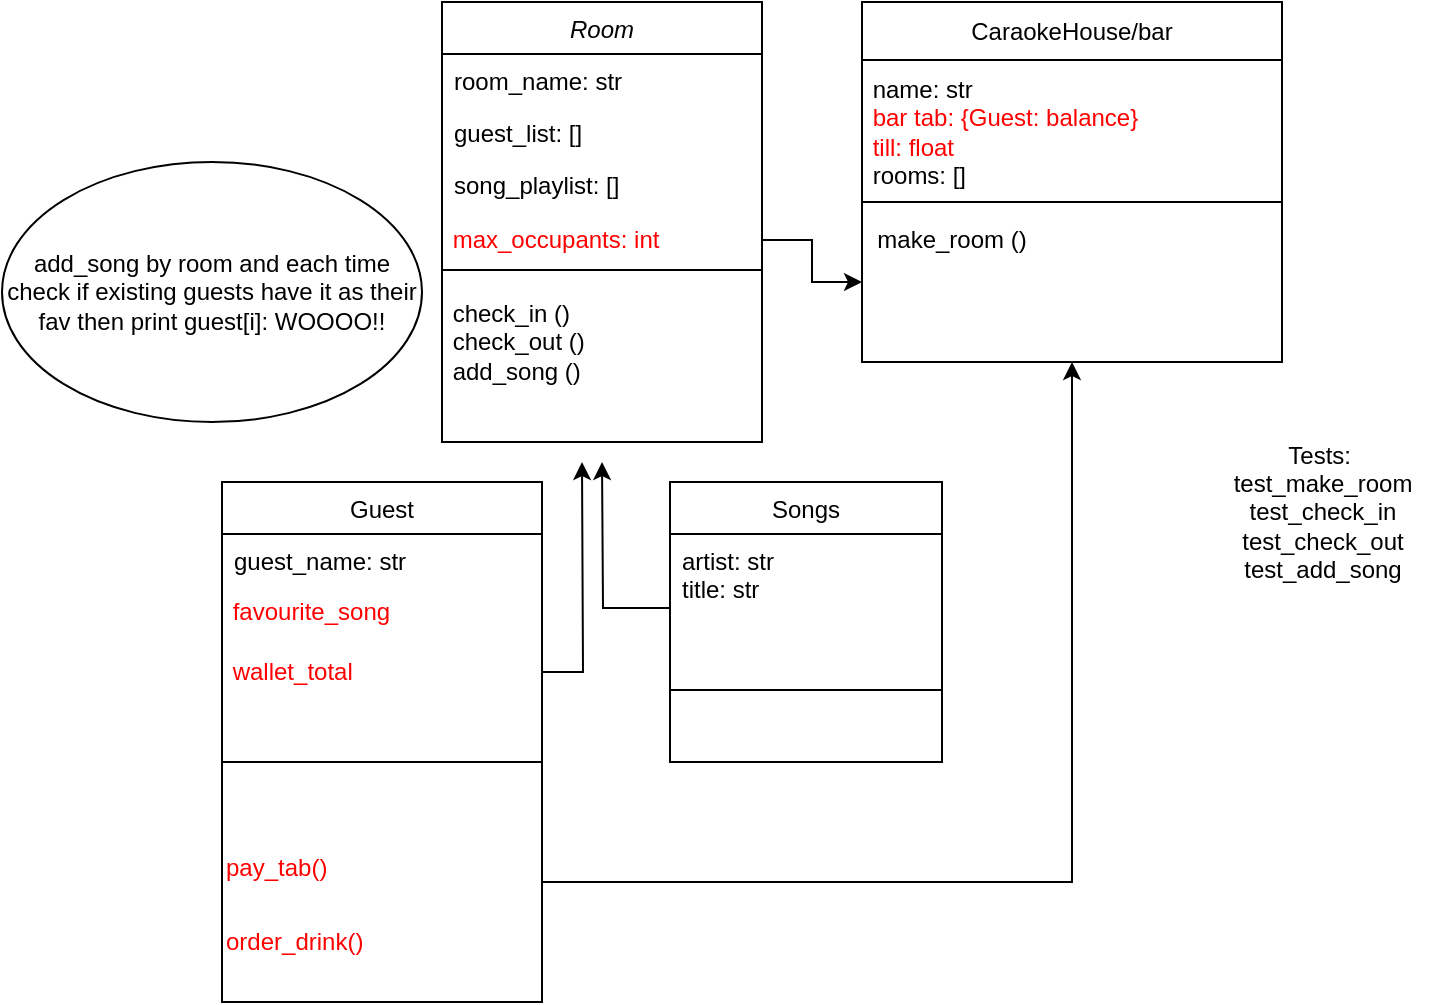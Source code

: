 <mxfile version="21.0.2" type="device"><diagram id="C5RBs43oDa-KdzZeNtuy" name="Page-1"><mxGraphModel dx="794" dy="417" grid="1" gridSize="10" guides="1" tooltips="1" connect="1" arrows="1" fold="1" page="1" pageScale="1" pageWidth="827" pageHeight="1169" math="0" shadow="0"><root><mxCell id="WIyWlLk6GJQsqaUBKTNV-0"/><mxCell id="WIyWlLk6GJQsqaUBKTNV-1" parent="WIyWlLk6GJQsqaUBKTNV-0"/><mxCell id="zkfFHV4jXpPFQw0GAbJ--0" value="Room" style="swimlane;fontStyle=2;align=center;verticalAlign=top;childLayout=stackLayout;horizontal=1;startSize=26;horizontalStack=0;resizeParent=1;resizeLast=0;collapsible=1;marginBottom=0;rounded=0;shadow=0;strokeWidth=1;" parent="WIyWlLk6GJQsqaUBKTNV-1" vertex="1"><mxGeometry x="220" y="120" width="160" height="134" as="geometry"><mxRectangle x="230" y="140" width="160" height="26" as="alternateBounds"/></mxGeometry></mxCell><mxCell id="zkfFHV4jXpPFQw0GAbJ--1" value="room_name: str" style="text;align=left;verticalAlign=top;spacingLeft=4;spacingRight=4;overflow=hidden;rotatable=0;points=[[0,0.5],[1,0.5]];portConstraint=eastwest;" parent="zkfFHV4jXpPFQw0GAbJ--0" vertex="1"><mxGeometry y="26" width="160" height="26" as="geometry"/></mxCell><mxCell id="zkfFHV4jXpPFQw0GAbJ--2" value="guest_list: []" style="text;align=left;verticalAlign=top;spacingLeft=4;spacingRight=4;overflow=hidden;rotatable=0;points=[[0,0.5],[1,0.5]];portConstraint=eastwest;rounded=0;shadow=0;html=0;" parent="zkfFHV4jXpPFQw0GAbJ--0" vertex="1"><mxGeometry y="52" width="160" height="26" as="geometry"/></mxCell><mxCell id="zkfFHV4jXpPFQw0GAbJ--3" value="song_playlist: []" style="text;align=left;verticalAlign=top;spacingLeft=4;spacingRight=4;overflow=hidden;rotatable=0;points=[[0,0.5],[1,0.5]];portConstraint=eastwest;rounded=0;shadow=0;html=0;" parent="zkfFHV4jXpPFQw0GAbJ--0" vertex="1"><mxGeometry y="78" width="160" height="26" as="geometry"/></mxCell><mxCell id="9Zc2Z_3T42MpPUSgfIlx-15" value="&lt;font color=&quot;#ff0000&quot;&gt;&amp;nbsp;max_occupants: int&lt;/font&gt;" style="text;html=1;strokeColor=none;fillColor=none;align=left;verticalAlign=middle;whiteSpace=wrap;rounded=0;" vertex="1" parent="zkfFHV4jXpPFQw0GAbJ--0"><mxGeometry y="104" width="160" height="30" as="geometry"/></mxCell><mxCell id="9Zc2Z_3T42MpPUSgfIlx-14" style="edgeStyle=orthogonalEdgeStyle;rounded=0;orthogonalLoop=1;jettySize=auto;html=1;" edge="1" parent="WIyWlLk6GJQsqaUBKTNV-1" source="zkfFHV4jXpPFQw0GAbJ--6" target="9Zc2Z_3T42MpPUSgfIlx-7"><mxGeometry relative="1" as="geometry"><mxPoint x="360" y="560" as="targetPoint"/><Array as="points"><mxPoint x="535" y="560"/></Array></mxGeometry></mxCell><mxCell id="zkfFHV4jXpPFQw0GAbJ--6" value="Guest" style="swimlane;fontStyle=0;align=center;verticalAlign=top;childLayout=stackLayout;horizontal=1;startSize=26;horizontalStack=0;resizeParent=1;resizeLast=0;collapsible=1;marginBottom=0;rounded=0;shadow=0;strokeWidth=1;" parent="WIyWlLk6GJQsqaUBKTNV-1" vertex="1"><mxGeometry x="110" y="360" width="160" height="260" as="geometry"><mxRectangle x="130" y="380" width="160" height="26" as="alternateBounds"/></mxGeometry></mxCell><mxCell id="zkfFHV4jXpPFQw0GAbJ--7" value="guest_name: str&#10;" style="text;align=left;verticalAlign=top;spacingLeft=4;spacingRight=4;overflow=hidden;rotatable=0;points=[[0,0.5],[1,0.5]];portConstraint=eastwest;fontColor=#000000;" parent="zkfFHV4jXpPFQw0GAbJ--6" vertex="1"><mxGeometry y="26" width="160" height="24" as="geometry"/></mxCell><mxCell id="9Zc2Z_3T42MpPUSgfIlx-8" value="&lt;font color=&quot;#ff0000&quot;&gt;&amp;nbsp;favourite_song&lt;/font&gt;" style="text;html=1;strokeColor=none;fillColor=none;align=left;verticalAlign=middle;whiteSpace=wrap;rounded=0;" vertex="1" parent="zkfFHV4jXpPFQw0GAbJ--6"><mxGeometry y="50" width="160" height="30" as="geometry"/></mxCell><mxCell id="9Zc2Z_3T42MpPUSgfIlx-12" style="edgeStyle=orthogonalEdgeStyle;rounded=0;orthogonalLoop=1;jettySize=auto;html=1;" edge="1" parent="zkfFHV4jXpPFQw0GAbJ--6" source="9Zc2Z_3T42MpPUSgfIlx-9"><mxGeometry relative="1" as="geometry"><mxPoint x="180" y="-10" as="targetPoint"/></mxGeometry></mxCell><mxCell id="9Zc2Z_3T42MpPUSgfIlx-9" value="&lt;font color=&quot;#ff0000&quot;&gt;&amp;nbsp;wallet_total&lt;/font&gt;" style="text;html=1;strokeColor=none;fillColor=none;align=left;verticalAlign=middle;whiteSpace=wrap;rounded=0;" vertex="1" parent="zkfFHV4jXpPFQw0GAbJ--6"><mxGeometry y="80" width="160" height="30" as="geometry"/></mxCell><mxCell id="zkfFHV4jXpPFQw0GAbJ--9" value="" style="line;html=1;strokeWidth=1;align=left;verticalAlign=middle;spacingTop=-1;spacingLeft=3;spacingRight=3;rotatable=0;labelPosition=right;points=[];portConstraint=eastwest;" parent="zkfFHV4jXpPFQw0GAbJ--6" vertex="1"><mxGeometry y="110" width="160" height="60" as="geometry"/></mxCell><mxCell id="9Zc2Z_3T42MpPUSgfIlx-11" value="&lt;font color=&quot;#ff0000&quot;&gt;pay_tab()&lt;/font&gt;" style="text;html=1;strokeColor=none;fillColor=none;align=left;verticalAlign=middle;whiteSpace=wrap;rounded=0;" vertex="1" parent="zkfFHV4jXpPFQw0GAbJ--6"><mxGeometry y="170" width="160" height="45" as="geometry"/></mxCell><mxCell id="9Zc2Z_3T42MpPUSgfIlx-10" value="&lt;font color=&quot;#ff0000&quot;&gt;order_drink()&lt;/font&gt;" style="text;html=1;align=left;verticalAlign=middle;resizable=0;points=[];autosize=1;strokeColor=none;fillColor=none;rotation=0;" vertex="1" parent="zkfFHV4jXpPFQw0GAbJ--6"><mxGeometry y="215" width="160" height="30" as="geometry"/></mxCell><mxCell id="zkfFHV4jXpPFQw0GAbJ--13" value="Songs" style="swimlane;fontStyle=0;align=center;verticalAlign=top;childLayout=stackLayout;horizontal=1;startSize=26;horizontalStack=0;resizeParent=1;resizeLast=0;collapsible=1;marginBottom=0;rounded=0;shadow=0;strokeWidth=1;" parent="WIyWlLk6GJQsqaUBKTNV-1" vertex="1"><mxGeometry x="334" y="360" width="136" height="140" as="geometry"><mxRectangle x="340" y="380" width="170" height="26" as="alternateBounds"/></mxGeometry></mxCell><mxCell id="9Zc2Z_3T42MpPUSgfIlx-13" style="edgeStyle=orthogonalEdgeStyle;rounded=0;orthogonalLoop=1;jettySize=auto;html=1;" edge="1" parent="zkfFHV4jXpPFQw0GAbJ--13" source="zkfFHV4jXpPFQw0GAbJ--14"><mxGeometry relative="1" as="geometry"><mxPoint x="-34" y="-10" as="targetPoint"/></mxGeometry></mxCell><mxCell id="zkfFHV4jXpPFQw0GAbJ--14" value="artist: str&#10;title: str" style="text;align=left;verticalAlign=top;spacingLeft=4;spacingRight=4;overflow=hidden;rotatable=0;points=[[0,0.5],[1,0.5]];portConstraint=eastwest;" parent="zkfFHV4jXpPFQw0GAbJ--13" vertex="1"><mxGeometry y="26" width="136" height="74" as="geometry"/></mxCell><mxCell id="zkfFHV4jXpPFQw0GAbJ--15" value="" style="line;html=1;strokeWidth=1;align=left;verticalAlign=middle;spacingTop=-1;spacingLeft=3;spacingRight=3;rotatable=0;labelPosition=right;points=[];portConstraint=eastwest;" parent="zkfFHV4jXpPFQw0GAbJ--13" vertex="1"><mxGeometry y="100" width="136" height="8" as="geometry"/></mxCell><mxCell id="9Zc2Z_3T42MpPUSgfIlx-4" value="CaraokeHouse/bar" style="rounded=0;whiteSpace=wrap;html=1;" vertex="1" parent="WIyWlLk6GJQsqaUBKTNV-1"><mxGeometry x="430" y="120" width="210" height="30" as="geometry"/></mxCell><mxCell id="9Zc2Z_3T42MpPUSgfIlx-5" value="&amp;nbsp;name: str&lt;br&gt;&lt;font color=&quot;#ff0000&quot;&gt;&amp;nbsp;bar tab: {Guest: balance}&lt;br&gt;&amp;nbsp;till: float&lt;br&gt;&amp;nbsp;&lt;/font&gt;rooms: []" style="rounded=0;whiteSpace=wrap;html=1;align=left;" vertex="1" parent="WIyWlLk6GJQsqaUBKTNV-1"><mxGeometry x="430" y="149" width="210" height="71" as="geometry"/></mxCell><mxCell id="9Zc2Z_3T42MpPUSgfIlx-6" value="add_song by room and each time check if existing guests have it as their fav then print guest[i]: WOOOO!!" style="ellipse;whiteSpace=wrap;html=1;" vertex="1" parent="WIyWlLk6GJQsqaUBKTNV-1"><mxGeometry y="200" width="210" height="130" as="geometry"/></mxCell><mxCell id="9Zc2Z_3T42MpPUSgfIlx-7" value="" style="rounded=0;whiteSpace=wrap;html=1;align=left;" vertex="1" parent="WIyWlLk6GJQsqaUBKTNV-1"><mxGeometry x="430" y="220" width="210" height="80" as="geometry"/></mxCell><mxCell id="9Zc2Z_3T42MpPUSgfIlx-16" value="" style="rounded=0;whiteSpace=wrap;html=1;" vertex="1" parent="WIyWlLk6GJQsqaUBKTNV-1"><mxGeometry x="220" y="254" width="160" height="86" as="geometry"/></mxCell><mxCell id="9Zc2Z_3T42MpPUSgfIlx-17" value="&amp;nbsp;check_in ()&lt;br style=&quot;border-color: var(--border-color); padding: 0px; margin: 0px;&quot;&gt;&lt;span style=&quot;&quot;&gt;&amp;nbsp;check_out ()&lt;/span&gt;&lt;br style=&quot;border-color: var(--border-color); padding: 0px; margin: 0px;&quot;&gt;&lt;span style=&quot;&quot;&gt;&amp;nbsp;add_song ()&lt;/span&gt;" style="text;html=1;strokeColor=none;fillColor=none;align=left;verticalAlign=middle;whiteSpace=wrap;rounded=0;" vertex="1" parent="WIyWlLk6GJQsqaUBKTNV-1"><mxGeometry x="220" y="260" width="160" height="60" as="geometry"/></mxCell><mxCell id="9Zc2Z_3T42MpPUSgfIlx-20" value="Tests:&amp;nbsp;&lt;br&gt;test_make_room&lt;br&gt;test_check_in&lt;br&gt;test_check_out&lt;br&gt;test_add_song" style="text;html=1;align=center;verticalAlign=middle;resizable=0;points=[];autosize=1;strokeColor=none;fillColor=none;" vertex="1" parent="WIyWlLk6GJQsqaUBKTNV-1"><mxGeometry x="605" y="330" width="110" height="90" as="geometry"/></mxCell><mxCell id="9Zc2Z_3T42MpPUSgfIlx-22" style="edgeStyle=orthogonalEdgeStyle;rounded=0;orthogonalLoop=1;jettySize=auto;html=1;" edge="1" parent="WIyWlLk6GJQsqaUBKTNV-1" source="9Zc2Z_3T42MpPUSgfIlx-15" target="9Zc2Z_3T42MpPUSgfIlx-7"><mxGeometry relative="1" as="geometry"/></mxCell><mxCell id="9Zc2Z_3T42MpPUSgfIlx-23" value="make_room ()" style="text;html=1;strokeColor=none;fillColor=none;align=center;verticalAlign=middle;whiteSpace=wrap;rounded=0;" vertex="1" parent="WIyWlLk6GJQsqaUBKTNV-1"><mxGeometry x="430" y="224" width="90" height="30" as="geometry"/></mxCell></root></mxGraphModel></diagram></mxfile>